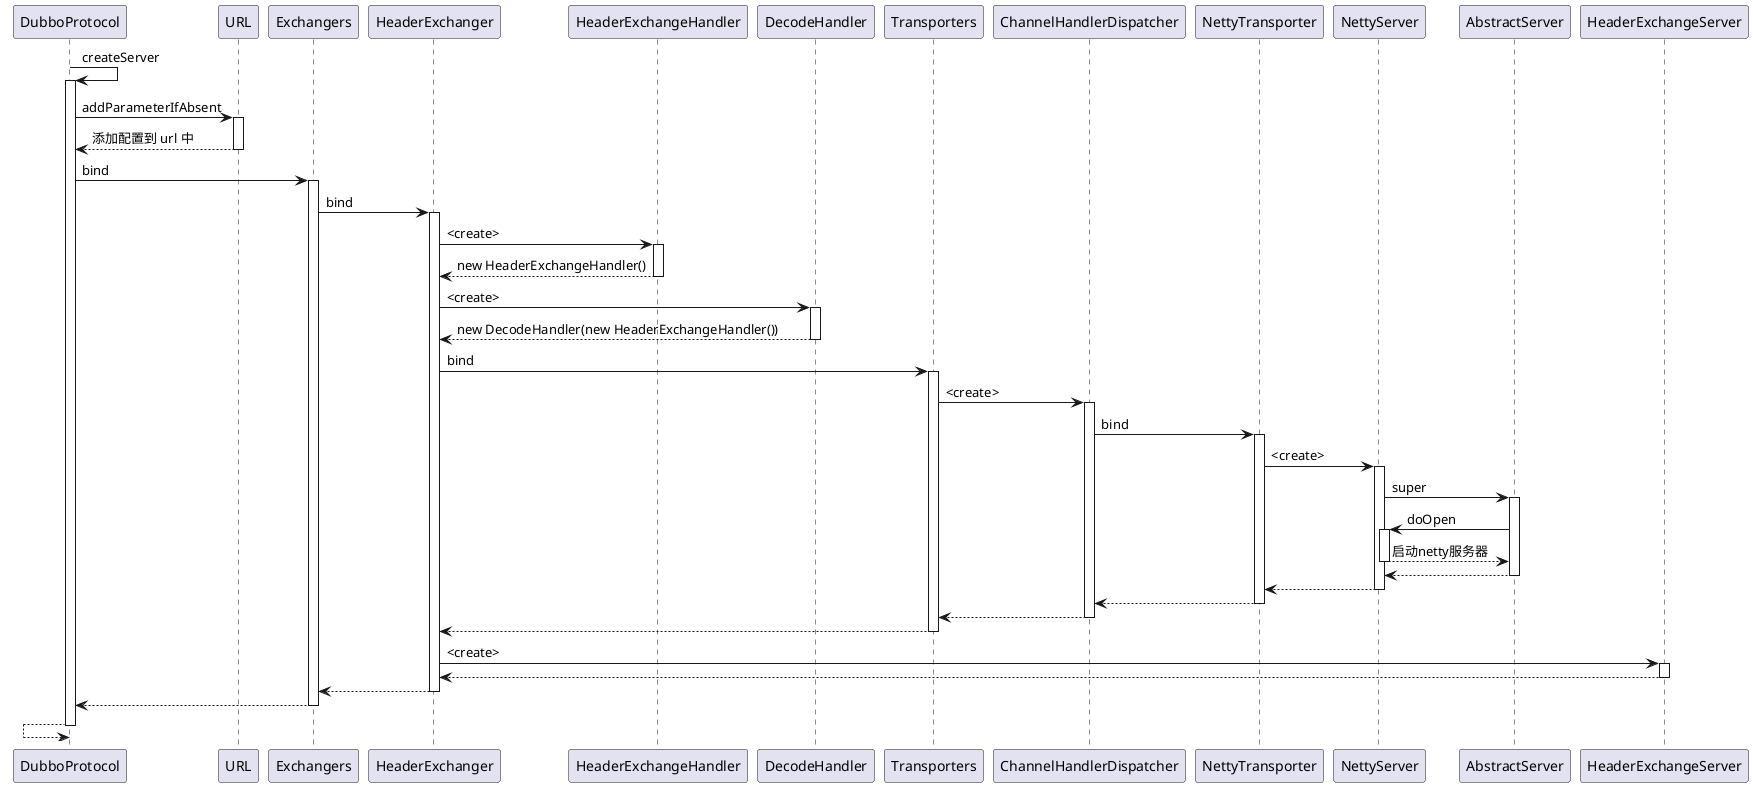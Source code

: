 @startuml

DubboProtocol->DubboProtocol:createServer
activate DubboProtocol
    DubboProtocol->URL:addParameterIfAbsent
    activate URL
    DubboProtocol<--URL:添加配置到 url 中
    deactivate URL

    DubboProtocol->Exchangers:bind
    activate Exchangers
        Exchangers->HeaderExchanger:bind
        activate HeaderExchanger

            HeaderExchanger->HeaderExchangeHandler:<create>
            activate HeaderExchangeHandler
            HeaderExchanger<--HeaderExchangeHandler: new HeaderExchangeHandler()
            deactivate HeaderExchangeHandler

            HeaderExchanger->DecodeHandler:<create>
            activate DecodeHandler
            HeaderExchanger<--DecodeHandler:new DecodeHandler(new HeaderExchangeHandler())
            deactivate DecodeHandler

            HeaderExchanger->Transporters:bind
            activate Transporters
                Transporters->ChannelHandlerDispatcher:<create>
                activate ChannelHandlerDispatcher
                    ChannelHandlerDispatcher->NettyTransporter:bind
                    activate NettyTransporter
                        NettyTransporter->NettyServer:<create>
                        activate NettyServer
                            NettyServer->AbstractServer:super
                            activate AbstractServer
                                AbstractServer->NettyServer:doOpen
                                activate NettyServer
                                AbstractServer<--NettyServer:启动netty服务器
                                deactivate NettyServer
                            NettyServer<--AbstractServer:
                            deactivate AbstractServer
                        NettyTransporter<--NettyServer:
                        deactivate NettyServer
                    ChannelHandlerDispatcher<--NettyTransporter:
                    deactivate NettyTransporter
                Transporters<--ChannelHandlerDispatcher:
                deactivate ChannelHandlerDispatcher
            HeaderExchanger<--Transporters:
            deactivate Transporters

            HeaderExchanger->HeaderExchangeServer:<create>
            activate HeaderExchangeServer
            HeaderExchanger<--HeaderExchangeServer:
            deactivate HeaderExchangeServer

        Exchangers<--HeaderExchanger:
        deactivate HeaderExchanger
    DubboProtocol<--Exchangers:
    deactivate Exchangers

DubboProtocol<--DubboProtocol:
deactivate DubboProtocol

@enduml